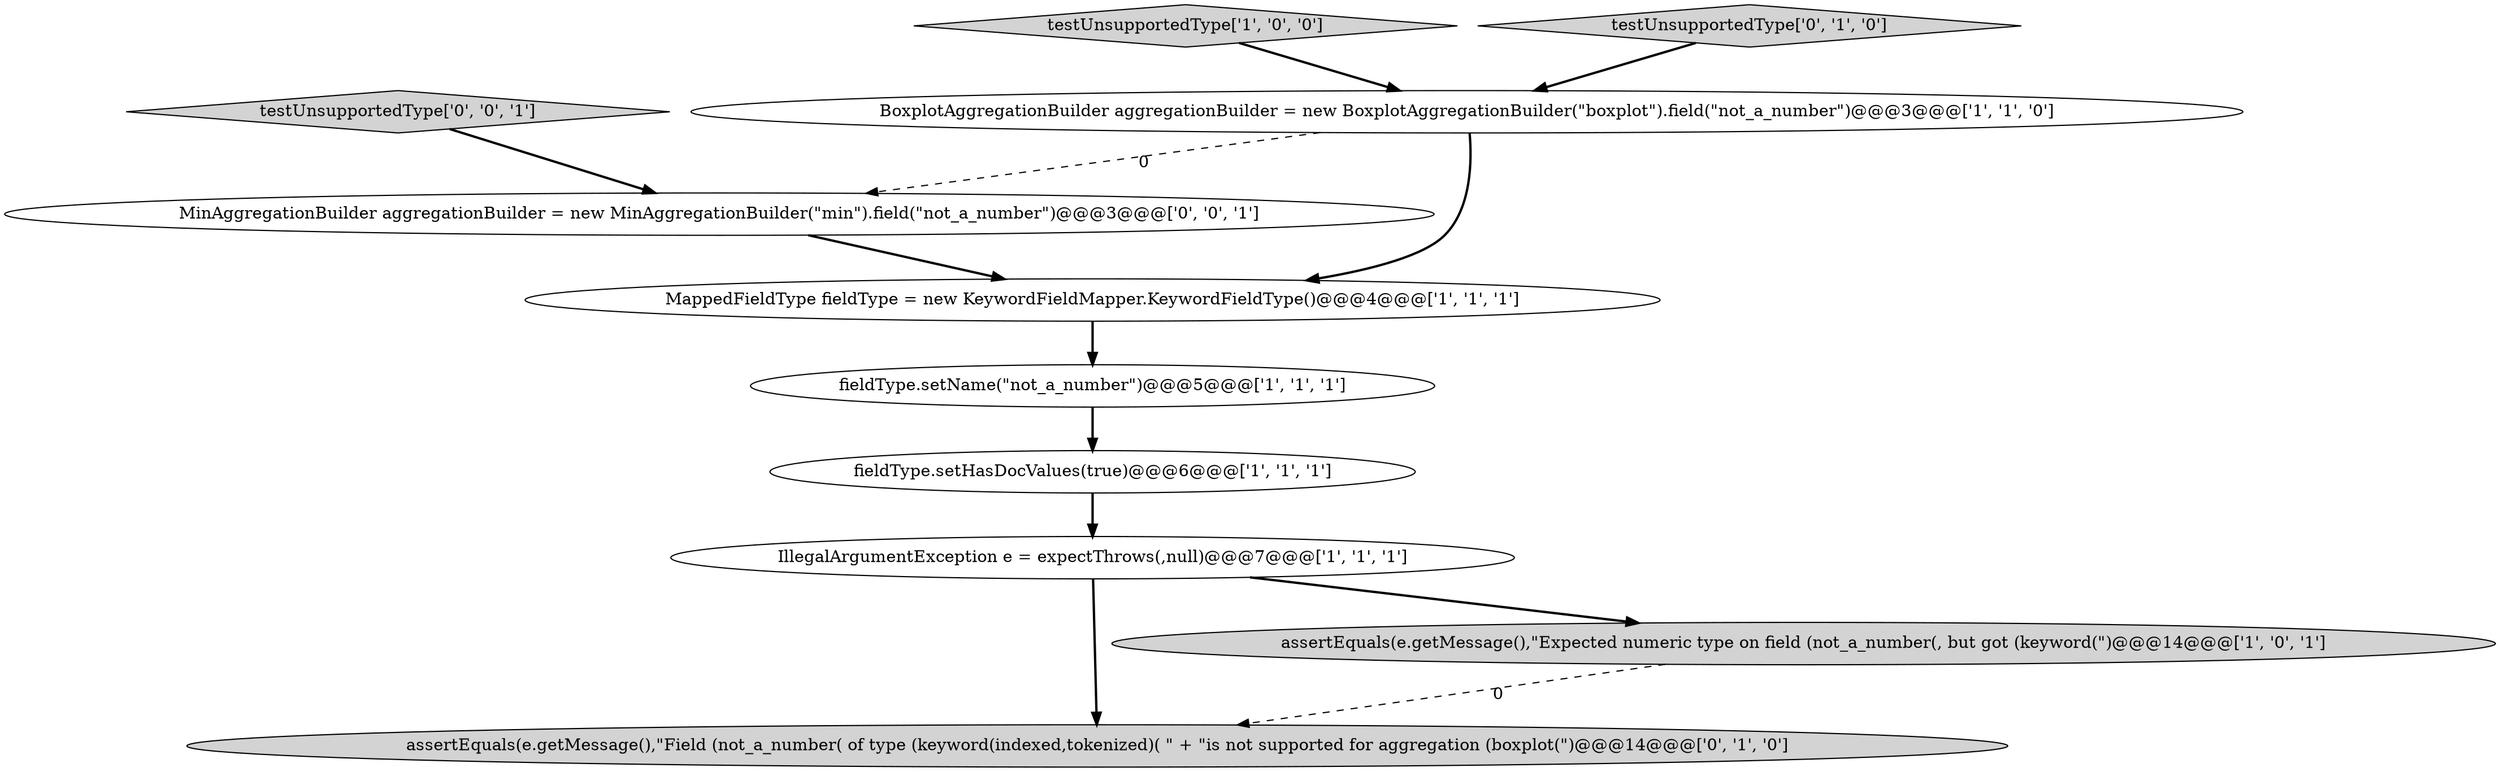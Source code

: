 digraph {
4 [style = filled, label = "fieldType.setName(\"not_a_number\")@@@5@@@['1', '1', '1']", fillcolor = white, shape = ellipse image = "AAA0AAABBB1BBB"];
0 [style = filled, label = "BoxplotAggregationBuilder aggregationBuilder = new BoxplotAggregationBuilder(\"boxplot\").field(\"not_a_number\")@@@3@@@['1', '1', '0']", fillcolor = white, shape = ellipse image = "AAA0AAABBB1BBB"];
1 [style = filled, label = "MappedFieldType fieldType = new KeywordFieldMapper.KeywordFieldType()@@@4@@@['1', '1', '1']", fillcolor = white, shape = ellipse image = "AAA0AAABBB1BBB"];
10 [style = filled, label = "MinAggregationBuilder aggregationBuilder = new MinAggregationBuilder(\"min\").field(\"not_a_number\")@@@3@@@['0', '0', '1']", fillcolor = white, shape = ellipse image = "AAA0AAABBB3BBB"];
9 [style = filled, label = "testUnsupportedType['0', '0', '1']", fillcolor = lightgray, shape = diamond image = "AAA0AAABBB3BBB"];
3 [style = filled, label = "testUnsupportedType['1', '0', '0']", fillcolor = lightgray, shape = diamond image = "AAA0AAABBB1BBB"];
6 [style = filled, label = "IllegalArgumentException e = expectThrows(,null)@@@7@@@['1', '1', '1']", fillcolor = white, shape = ellipse image = "AAA0AAABBB1BBB"];
8 [style = filled, label = "testUnsupportedType['0', '1', '0']", fillcolor = lightgray, shape = diamond image = "AAA0AAABBB2BBB"];
7 [style = filled, label = "assertEquals(e.getMessage(),\"Field (not_a_number( of type (keyword(indexed,tokenized)( \" + \"is not supported for aggregation (boxplot(\")@@@14@@@['0', '1', '0']", fillcolor = lightgray, shape = ellipse image = "AAA1AAABBB2BBB"];
5 [style = filled, label = "fieldType.setHasDocValues(true)@@@6@@@['1', '1', '1']", fillcolor = white, shape = ellipse image = "AAA0AAABBB1BBB"];
2 [style = filled, label = "assertEquals(e.getMessage(),\"Expected numeric type on field (not_a_number(, but got (keyword(\")@@@14@@@['1', '0', '1']", fillcolor = lightgray, shape = ellipse image = "AAA0AAABBB1BBB"];
4->5 [style = bold, label=""];
10->1 [style = bold, label=""];
2->7 [style = dashed, label="0"];
9->10 [style = bold, label=""];
0->10 [style = dashed, label="0"];
6->7 [style = bold, label=""];
3->0 [style = bold, label=""];
8->0 [style = bold, label=""];
0->1 [style = bold, label=""];
5->6 [style = bold, label=""];
6->2 [style = bold, label=""];
1->4 [style = bold, label=""];
}
